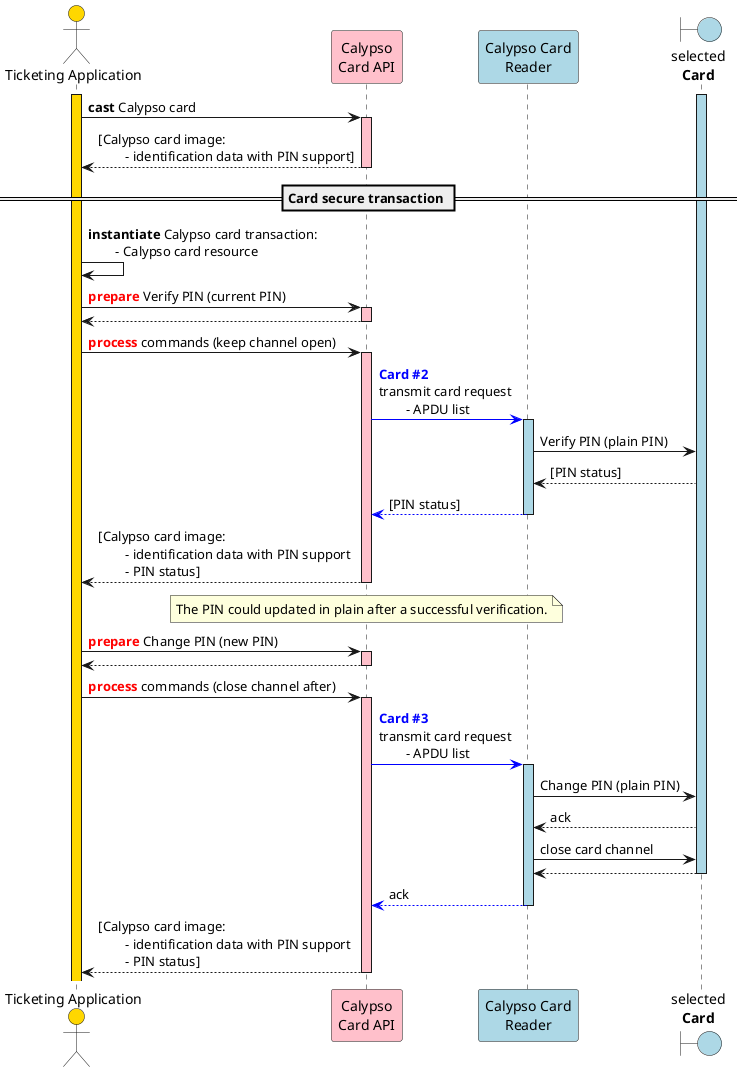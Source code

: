 @startuml

'skinparam ClassBorderColor #F1C40F
skinparam ClassBorderColor #D4AC0D
skinparam stereotypeABorderColor #A9DCDF
skinparam stereotypeIBorderColor #B4A7E5
skinparam stereotypeCBorderColor #ADD1B2
skinparam stereotypeEBorderColor #EB93DF
skinparam shadowing false

skinparam StateBorderColor #D4AC0D
skinparam ActivityBorderColor #D4AC0D

' Red
skinparam ClassBackgroundColor<<red>> #FDEDEC
skinparam ClassBorderColor<<red>> #E74C3C
hide <<red>> stereotype
' Purple
skinparam ClassBackgroundColor<<purple>> #F4ECF7
skinparam ClassBorderColor<<purple>> #8E44AD
hide <<purple>> stereotype
' blue
skinparam ClassBackgroundColor<<blue>> #EBF5FB
skinparam ClassBorderColor<<blue>> #3498DB
hide <<blue>> stereotype
' Green
skinparam ClassBackgroundColor<<green>> #EAFAF1
skinparam ClassBorderColor<<green>> #2ECC71
hide <<green>> stereotype

' Orange
skinparam ClassBackgroundColor<<orange>> #FDF2E9
skinparam ClassBorderColor<<orange>> #E67E22
hide <<orange>> stereotype

' Grey
skinparam ClassBackgroundColor<<grey>> #EAECEE
skinparam ClassBorderColor<<grey>> #2C3E50
hide <<grey>> stereotype

actor "Ticketing Application" as app #gold
participant "Calypso\nCard API" as capi #pink
participant "Calypso Card\nReader" as cardReader #lightBlue
boundary "selected\n**Card**" as card #lightBlue

activate app #gold

activate card #lightBlue

app->capi: **cast** Calypso card
activate capi  #pink
capi-->app: [Calypso card image:\n\t- identification data with PIN support]

deactivate capi

== Card secure transaction ==

app->app: **instantiate** Calypso card transaction:\n\t- Calypso card resource

app->capi: <font color=red>**prepare**</font> Verify PIN (current PIN)
activate capi  #pink
capi-->app
deactivate capi

app->capi: <font color=red>**process**</font> commands (keep channel open)
activate capi  #pink

capi-[#0000FF]>cardReader: <font color=blue>**Card #2**</font>\ntransmit card request\n\t- APDU list
activate cardReader #lightBlue

'group Card APDU commands inside session
    cardReader->card: Verify PIN (plain PIN)
    card-->cardReader: [PIN status]
'end

cardReader-[#0000FF]->capi: [PIN status]
deactivate cardReader

capi-->app: [Calypso card image:\n\t- identification data with PIN support\n\t- PIN status]
deactivate capi

note over capi
    The PIN could updated in plain after a successful verification.
end note

app->capi: <font color=red>**prepare**</font> Change PIN (new PIN)
activate capi  #pink
capi-->app
deactivate capi

app->capi: <font color=red>**process**</font> commands (close channel after)
activate capi  #pink

capi-[#0000FF]>cardReader: <font color=blue>**Card #3**</font>\ntransmit card request\n\t- APDU list
activate cardReader #lightBlue

'group Card APDU commands inside session
    cardReader->card: Change PIN (plain PIN)
    card-->cardReader: ack
    cardReader->card: close card channel
    card-->cardReader
'end
deactivate card

cardReader-[#0000FF]->capi: ack
deactivate cardReader

capi-->app: [Calypso card image:\n\t- identification data with PIN support\n\t- PIN status]
deactivate capi

deactivate capi
@enduml
